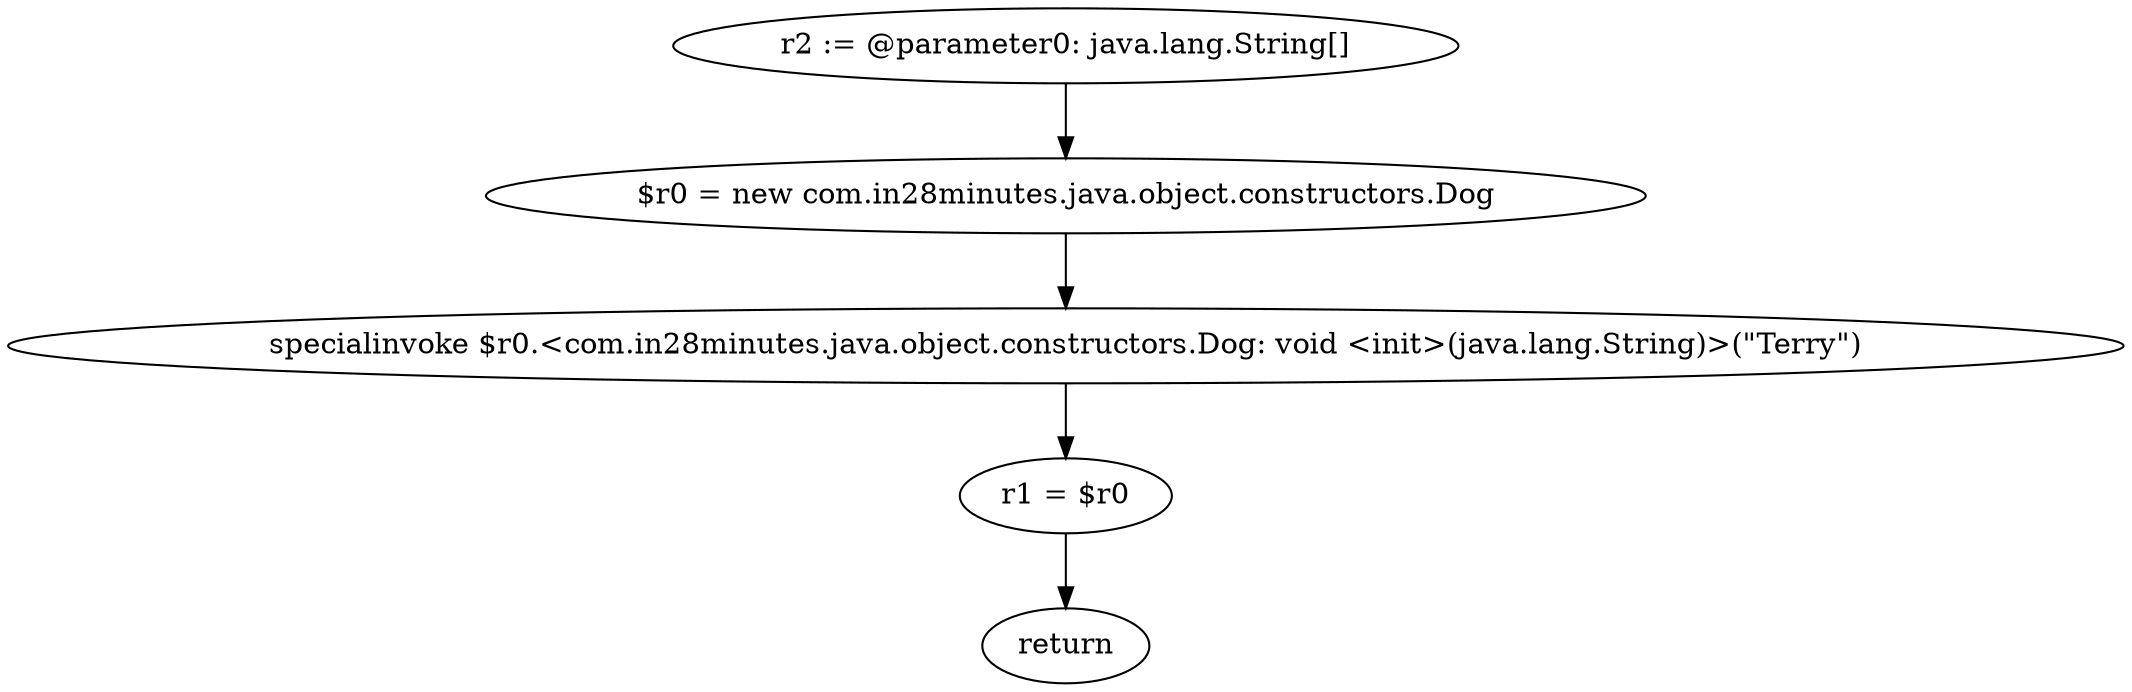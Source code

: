 digraph "unitGraph" {
    "r2 := @parameter0: java.lang.String[]"
    "$r0 = new com.in28minutes.java.object.constructors.Dog"
    "specialinvoke $r0.<com.in28minutes.java.object.constructors.Dog: void <init>(java.lang.String)>(\"Terry\")"
    "r1 = $r0"
    "return"
    "r2 := @parameter0: java.lang.String[]"->"$r0 = new com.in28minutes.java.object.constructors.Dog";
    "$r0 = new com.in28minutes.java.object.constructors.Dog"->"specialinvoke $r0.<com.in28minutes.java.object.constructors.Dog: void <init>(java.lang.String)>(\"Terry\")";
    "specialinvoke $r0.<com.in28minutes.java.object.constructors.Dog: void <init>(java.lang.String)>(\"Terry\")"->"r1 = $r0";
    "r1 = $r0"->"return";
}
